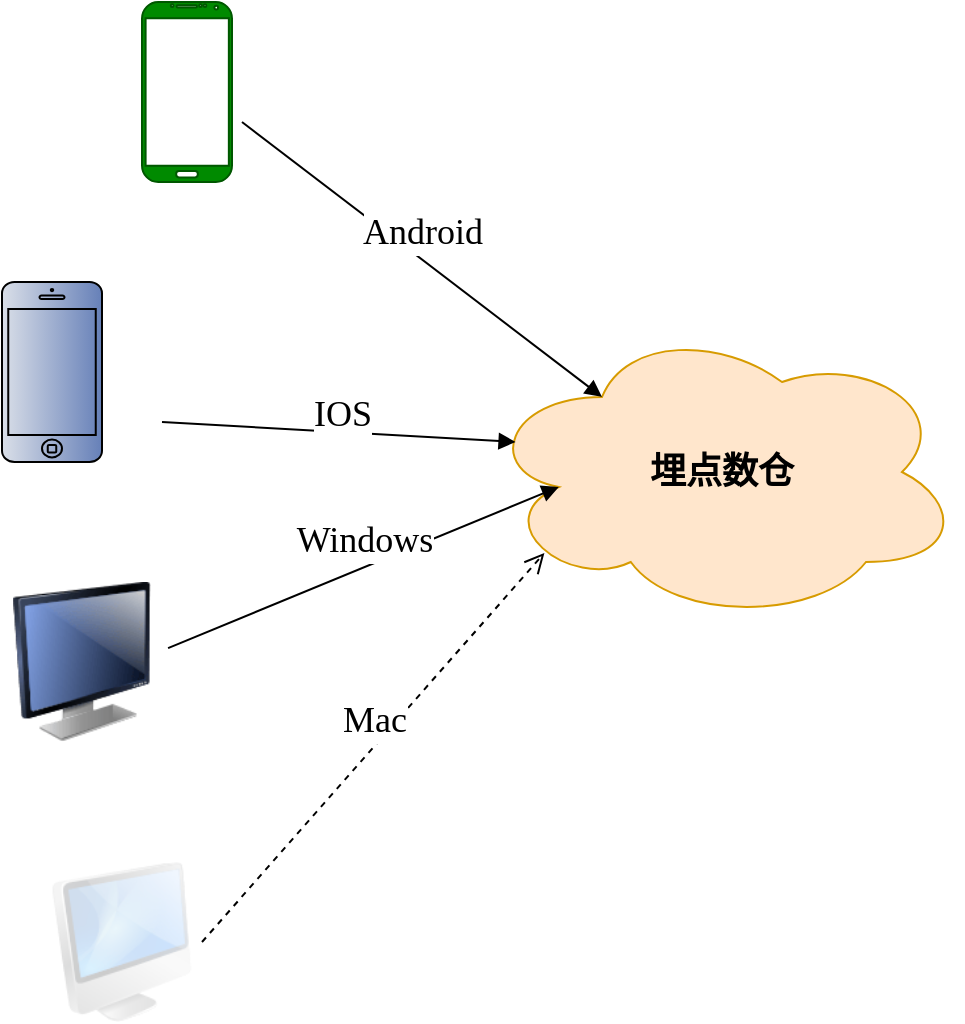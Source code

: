 <mxfile version="20.8.13" type="github">
  <diagram name="Page-1" id="74e2e168-ea6b-b213-b513-2b3c1d86103e">
    <mxGraphModel dx="1877" dy="1133" grid="1" gridSize="10" guides="1" tooltips="1" connect="1" arrows="1" fold="1" page="1" pageScale="1" pageWidth="1100" pageHeight="850" background="none" math="0" shadow="0">
      <root>
        <mxCell id="0" />
        <mxCell id="1" parent="0" />
        <mxCell id="6bPCbO9TS993li9CQj1C-1" value="埋点数仓" style="ellipse;shape=cloud;whiteSpace=wrap;html=1;fillColor=#ffe6cc;strokeColor=#d79b00;fontStyle=1;fontSize=18;fontFamily=Tahoma;" vertex="1" parent="1">
          <mxGeometry x="340" y="210" width="240" height="150" as="geometry" />
        </mxCell>
        <mxCell id="6bPCbO9TS993li9CQj1C-6" value="" style="image;html=1;image=img/lib/clip_art/computers/iMac_128x128.png;fillStyle=solid;fontFamily=Tahoma;fontSize=18;fillColor=#D5E8D4;opacity=20;" vertex="1" parent="1">
          <mxGeometry x="120" y="480" width="80" height="80" as="geometry" />
        </mxCell>
        <mxCell id="6bPCbO9TS993li9CQj1C-12" value="Android" style="html=1;verticalAlign=bottom;endArrow=block;rounded=0;fontFamily=Tahoma;fontSize=18;exitX=1;exitY=0.5;exitDx=0;exitDy=0;entryX=0.25;entryY=0.25;entryDx=0;entryDy=0;entryPerimeter=0;" edge="1" parent="1" target="6bPCbO9TS993li9CQj1C-1">
          <mxGeometry width="80" relative="1" as="geometry">
            <mxPoint x="220" y="110" as="sourcePoint" />
            <mxPoint x="320" y="170" as="targetPoint" />
          </mxGeometry>
        </mxCell>
        <mxCell id="6bPCbO9TS993li9CQj1C-13" value="IOS" style="html=1;verticalAlign=bottom;endArrow=block;rounded=0;fontFamily=Tahoma;fontSize=18;exitX=1;exitY=0.5;exitDx=0;exitDy=0;entryX=0.07;entryY=0.4;entryDx=0;entryDy=0;entryPerimeter=0;" edge="1" parent="1" target="6bPCbO9TS993li9CQj1C-1">
          <mxGeometry x="0.021" y="-5" width="80" relative="1" as="geometry">
            <mxPoint x="180" y="260" as="sourcePoint" />
            <mxPoint x="347.205" y="316.164" as="targetPoint" />
            <mxPoint as="offset" />
          </mxGeometry>
        </mxCell>
        <mxCell id="6bPCbO9TS993li9CQj1C-14" value="" style="verticalLabelPosition=bottom;verticalAlign=top;html=1;shadow=0;dashed=0;strokeWidth=1;shape=mxgraph.android.phone2;strokeColor=#005700;fillStyle=solid;fontFamily=Tahoma;fontSize=18;fillColor=#008a00;fontColor=#ffffff;" vertex="1" parent="1">
          <mxGeometry x="170" y="50" width="45" height="90" as="geometry" />
        </mxCell>
        <mxCell id="6bPCbO9TS993li9CQj1C-15" value="" style="html=1;verticalLabelPosition=bottom;labelBackgroundColor=#ffffff;verticalAlign=top;shadow=0;dashed=0;strokeWidth=1;shape=mxgraph.ios7.misc.iphone;strokeColor=#000000;fillStyle=solid;fontFamily=Tahoma;fontSize=18;fillColor=#6680b8;fontColor=#ffffff;gradientColor=#DADFE8;gradientDirection=west;" vertex="1" parent="1">
          <mxGeometry x="100" y="190" width="50" height="90" as="geometry" />
        </mxCell>
        <mxCell id="6bPCbO9TS993li9CQj1C-16" value="" style="image;html=1;image=img/lib/clip_art/computers/Monitor_128x128.png;fillStyle=solid;fontFamily=Tahoma;fontSize=18;fillColor=#D5E8D4;" vertex="1" parent="1">
          <mxGeometry x="100" y="340" width="80" height="80" as="geometry" />
        </mxCell>
        <mxCell id="6bPCbO9TS993li9CQj1C-17" value="Windows" style="html=1;verticalAlign=bottom;endArrow=block;rounded=0;fontFamily=Tahoma;fontSize=18;exitX=1.038;exitY=0.413;exitDx=0;exitDy=0;exitPerimeter=0;entryX=0.16;entryY=0.55;entryDx=0;entryDy=0;entryPerimeter=0;" edge="1" parent="1" source="6bPCbO9TS993li9CQj1C-16" target="6bPCbO9TS993li9CQj1C-1">
          <mxGeometry width="80" relative="1" as="geometry">
            <mxPoint x="200" y="360" as="sourcePoint" />
            <mxPoint x="280" y="360" as="targetPoint" />
          </mxGeometry>
        </mxCell>
        <mxCell id="6bPCbO9TS993li9CQj1C-18" value="Mac" style="html=1;verticalAlign=bottom;endArrow=open;dashed=1;endSize=8;rounded=0;fontFamily=Tahoma;fontSize=18;entryX=0.13;entryY=0.77;entryDx=0;entryDy=0;entryPerimeter=0;exitX=1;exitY=0.5;exitDx=0;exitDy=0;" edge="1" parent="1" source="6bPCbO9TS993li9CQj1C-6" target="6bPCbO9TS993li9CQj1C-1">
          <mxGeometry relative="1" as="geometry">
            <mxPoint x="370" y="540" as="sourcePoint" />
            <mxPoint x="290" y="540" as="targetPoint" />
          </mxGeometry>
        </mxCell>
      </root>
    </mxGraphModel>
  </diagram>
</mxfile>

